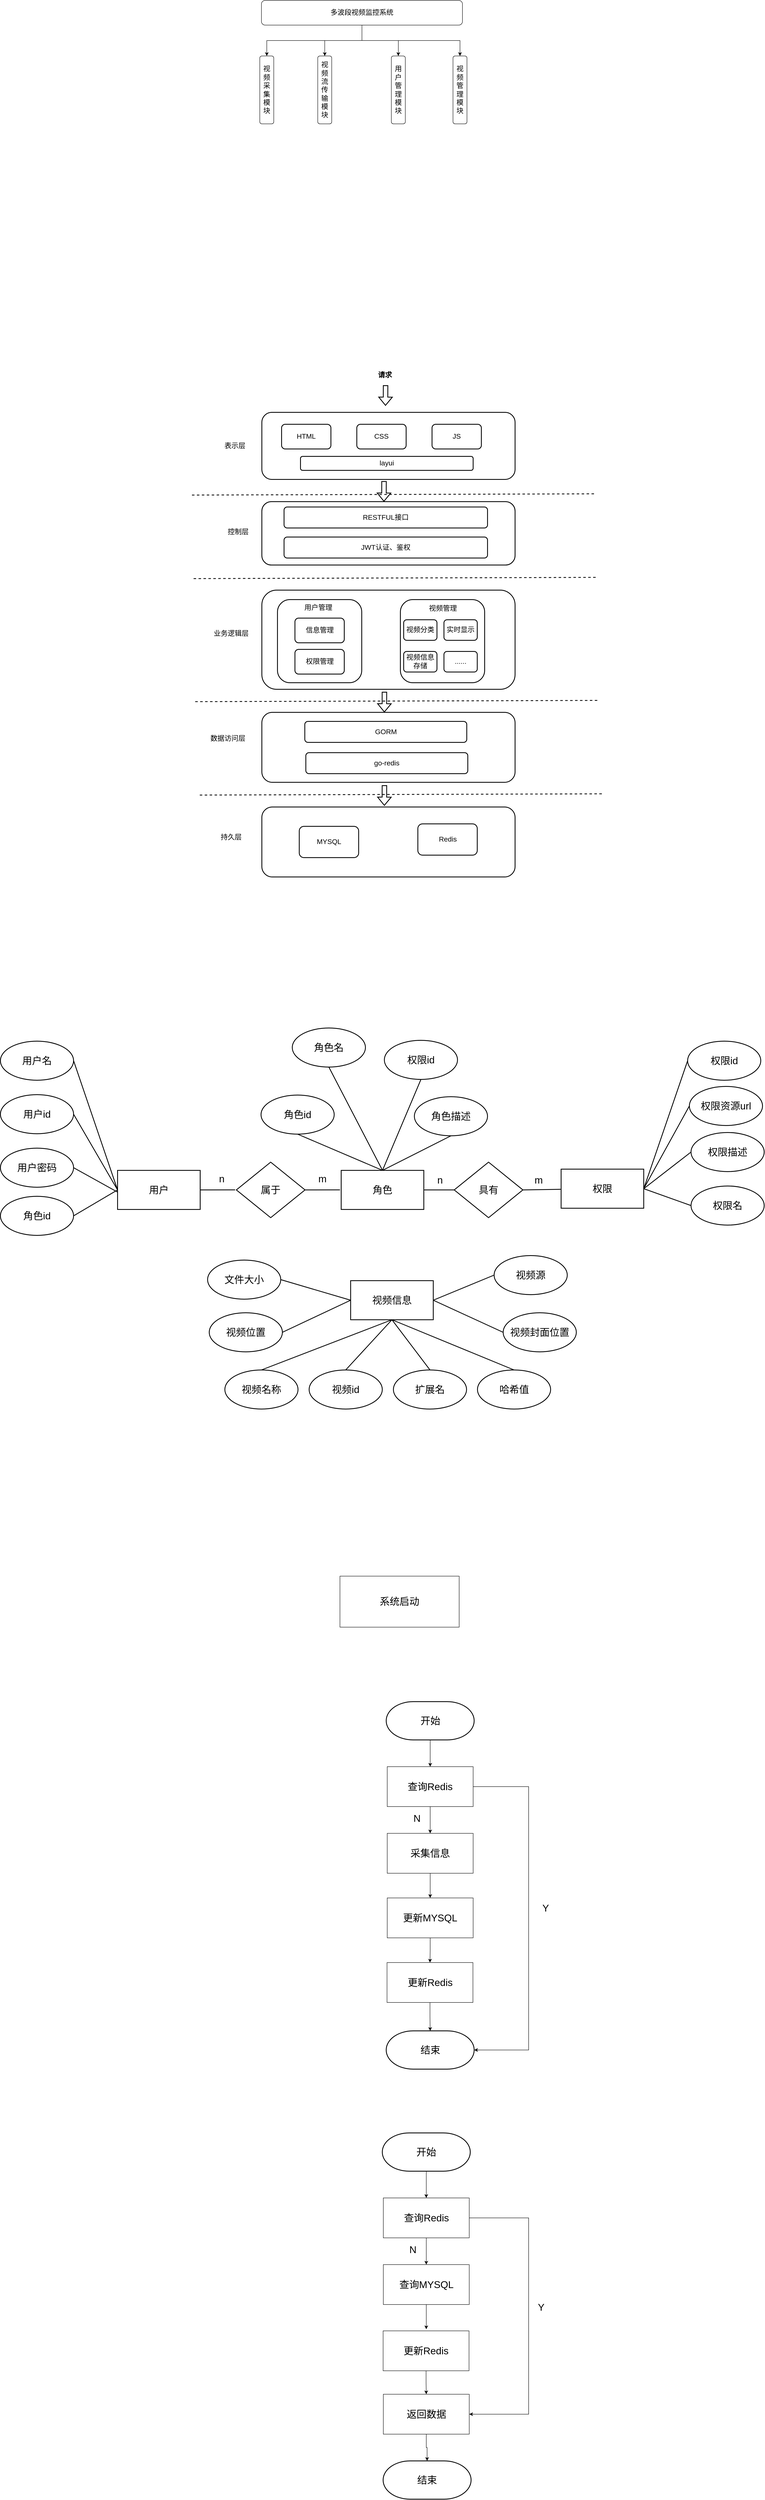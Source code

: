<mxfile version="21.3.2" type="github">
  <diagram name="第 1 页" id="F0X6GcTNjpCTjNLhKI5u">
    <mxGraphModel dx="3133" dy="1220" grid="0" gridSize="10" guides="1" tooltips="1" connect="1" arrows="1" fold="1" page="0" pageScale="1" pageWidth="827" pageHeight="1169" background="none" math="0" shadow="0">
      <root>
        <mxCell id="0" />
        <mxCell id="1" parent="0" />
        <mxCell id="69Zu3LZ7ICb0ZbU4E0RN-16" style="edgeStyle=orthogonalEdgeStyle;rounded=0;orthogonalLoop=1;jettySize=auto;html=1;exitX=0.5;exitY=1;exitDx=0;exitDy=0;entryX=0;entryY=0.5;entryDx=0;entryDy=0;fontSize=17;" parent="1" source="69Zu3LZ7ICb0ZbU4E0RN-2" target="69Zu3LZ7ICb0ZbU4E0RN-7" edge="1">
          <mxGeometry relative="1" as="geometry" />
        </mxCell>
        <mxCell id="69Zu3LZ7ICb0ZbU4E0RN-17" style="edgeStyle=orthogonalEdgeStyle;rounded=0;orthogonalLoop=1;jettySize=auto;html=1;exitX=0.5;exitY=1;exitDx=0;exitDy=0;entryX=0;entryY=0.5;entryDx=0;entryDy=0;fontSize=17;" parent="1" source="69Zu3LZ7ICb0ZbU4E0RN-2" target="69Zu3LZ7ICb0ZbU4E0RN-8" edge="1">
          <mxGeometry relative="1" as="geometry" />
        </mxCell>
        <mxCell id="69Zu3LZ7ICb0ZbU4E0RN-18" style="edgeStyle=orthogonalEdgeStyle;rounded=0;orthogonalLoop=1;jettySize=auto;html=1;exitX=0.5;exitY=1;exitDx=0;exitDy=0;entryX=0;entryY=0.5;entryDx=0;entryDy=0;fontSize=17;" parent="1" source="69Zu3LZ7ICb0ZbU4E0RN-2" target="69Zu3LZ7ICb0ZbU4E0RN-9" edge="1">
          <mxGeometry relative="1" as="geometry" />
        </mxCell>
        <mxCell id="69Zu3LZ7ICb0ZbU4E0RN-19" style="edgeStyle=orthogonalEdgeStyle;rounded=0;orthogonalLoop=1;jettySize=auto;html=1;exitX=0.5;exitY=1;exitDx=0;exitDy=0;entryX=0;entryY=0.5;entryDx=0;entryDy=0;fontSize=17;" parent="1" source="69Zu3LZ7ICb0ZbU4E0RN-2" target="69Zu3LZ7ICb0ZbU4E0RN-3" edge="1">
          <mxGeometry relative="1" as="geometry" />
        </mxCell>
        <mxCell id="69Zu3LZ7ICb0ZbU4E0RN-2" value="&lt;font style=&quot;font-size: 17px;&quot;&gt;多波段视频监控系统&lt;/font&gt;" style="rounded=1;whiteSpace=wrap;html=1;" parent="1" vertex="1">
          <mxGeometry x="157" y="71" width="489" height="60" as="geometry" />
        </mxCell>
        <mxCell id="69Zu3LZ7ICb0ZbU4E0RN-3" value="视频采集模块" style="rounded=1;whiteSpace=wrap;html=1;fontSize=17;direction=south;" parent="1" vertex="1">
          <mxGeometry x="153" y="206" width="34" height="165" as="geometry" />
        </mxCell>
        <mxCell id="69Zu3LZ7ICb0ZbU4E0RN-7" value="视频流传输模块" style="rounded=1;whiteSpace=wrap;html=1;fontSize=17;direction=south;" parent="1" vertex="1">
          <mxGeometry x="294" y="206" width="34" height="165" as="geometry" />
        </mxCell>
        <mxCell id="69Zu3LZ7ICb0ZbU4E0RN-8" value="用户管理模块" style="rounded=1;whiteSpace=wrap;html=1;fontSize=17;direction=south;" parent="1" vertex="1">
          <mxGeometry x="473" y="206" width="34" height="165" as="geometry" />
        </mxCell>
        <mxCell id="69Zu3LZ7ICb0ZbU4E0RN-9" value="视频管理模块" style="rounded=1;whiteSpace=wrap;html=1;fontSize=17;direction=south;" parent="1" vertex="1">
          <mxGeometry x="623" y="206" width="34" height="165" as="geometry" />
        </mxCell>
        <mxCell id="69Zu3LZ7ICb0ZbU4E0RN-20" value="" style="rounded=1;whiteSpace=wrap;html=1;fontSize=17;fontStyle=0;strokeWidth=2;" parent="1" vertex="1">
          <mxGeometry x="158" y="1072" width="616" height="163" as="geometry" />
        </mxCell>
        <mxCell id="69Zu3LZ7ICb0ZbU4E0RN-21" value="HTML" style="rounded=1;whiteSpace=wrap;html=1;fontSize=17;fontStyle=0;strokeWidth=2;" parent="1" vertex="1">
          <mxGeometry x="206" y="1101" width="120" height="60" as="geometry" />
        </mxCell>
        <mxCell id="69Zu3LZ7ICb0ZbU4E0RN-22" value="CSS" style="rounded=1;whiteSpace=wrap;html=1;fontSize=17;fontStyle=0;strokeWidth=2;" parent="1" vertex="1">
          <mxGeometry x="389" y="1101" width="120" height="60" as="geometry" />
        </mxCell>
        <mxCell id="69Zu3LZ7ICb0ZbU4E0RN-23" value="layui" style="rounded=1;whiteSpace=wrap;html=1;fontSize=17;fontStyle=0;strokeWidth=2;" parent="1" vertex="1">
          <mxGeometry x="252" y="1179" width="420" height="34" as="geometry" />
        </mxCell>
        <mxCell id="69Zu3LZ7ICb0ZbU4E0RN-24" value="JS" style="rounded=1;whiteSpace=wrap;html=1;fontSize=17;fontStyle=0;strokeWidth=2;" parent="1" vertex="1">
          <mxGeometry x="572" y="1101" width="120" height="60" as="geometry" />
        </mxCell>
        <mxCell id="69Zu3LZ7ICb0ZbU4E0RN-25" value="表示层" style="text;html=1;align=center;verticalAlign=middle;resizable=0;points=[];autosize=1;strokeColor=none;fillColor=none;fontSize=17;fontStyle=0;strokeWidth=2;" parent="1" vertex="1">
          <mxGeometry x="57" y="1137.5" width="69" height="32" as="geometry" />
        </mxCell>
        <mxCell id="69Zu3LZ7ICb0ZbU4E0RN-26" value="" style="rounded=1;whiteSpace=wrap;html=1;fontSize=17;fontStyle=0;strokeWidth=2;" parent="1" vertex="1">
          <mxGeometry x="158" y="1289" width="616" height="154" as="geometry" />
        </mxCell>
        <mxCell id="69Zu3LZ7ICb0ZbU4E0RN-27" value="RESTFUL接口" style="rounded=1;whiteSpace=wrap;html=1;fontSize=17;fontStyle=0;strokeWidth=2;" parent="1" vertex="1">
          <mxGeometry x="212" y="1302" width="495" height="51" as="geometry" />
        </mxCell>
        <mxCell id="69Zu3LZ7ICb0ZbU4E0RN-29" value="JWT认证、鉴权" style="rounded=1;whiteSpace=wrap;html=1;fontSize=17;fontStyle=0;strokeWidth=2;" parent="1" vertex="1">
          <mxGeometry x="212" y="1375" width="495" height="51" as="geometry" />
        </mxCell>
        <mxCell id="69Zu3LZ7ICb0ZbU4E0RN-30" value="控制层" style="text;html=1;align=center;verticalAlign=middle;resizable=0;points=[];autosize=1;strokeColor=none;fillColor=none;fontSize=17;fontStyle=0;strokeWidth=2;" parent="1" vertex="1">
          <mxGeometry x="65" y="1347" width="69" height="32" as="geometry" />
        </mxCell>
        <mxCell id="69Zu3LZ7ICb0ZbU4E0RN-31" value="" style="rounded=1;whiteSpace=wrap;html=1;fontSize=17;fontStyle=0;strokeWidth=2;" parent="1" vertex="1">
          <mxGeometry x="158" y="1504" width="616" height="241" as="geometry" />
        </mxCell>
        <mxCell id="69Zu3LZ7ICb0ZbU4E0RN-32" value="" style="rounded=1;whiteSpace=wrap;html=1;fontSize=17;fontStyle=0;strokeWidth=2;" parent="1" vertex="1">
          <mxGeometry x="196" y="1527" width="205" height="202" as="geometry" />
        </mxCell>
        <mxCell id="69Zu3LZ7ICb0ZbU4E0RN-34" value="" style="rounded=1;whiteSpace=wrap;html=1;fontSize=17;fontStyle=0;strokeWidth=2;" parent="1" vertex="1">
          <mxGeometry x="495" y="1527" width="205" height="202" as="geometry" />
        </mxCell>
        <mxCell id="69Zu3LZ7ICb0ZbU4E0RN-35" value="用户管理" style="text;html=1;align=center;verticalAlign=middle;resizable=0;points=[];autosize=1;strokeColor=none;fillColor=none;fontSize=17;fontStyle=0;strokeWidth=2;" parent="1" vertex="1">
          <mxGeometry x="252" y="1531" width="86" height="32" as="geometry" />
        </mxCell>
        <mxCell id="69Zu3LZ7ICb0ZbU4E0RN-36" value="&lt;span&gt;视频管理&lt;/span&gt;" style="text;html=1;align=center;verticalAlign=middle;resizable=0;points=[];autosize=1;strokeColor=none;fillColor=none;fontSize=17;fontStyle=0;strokeWidth=2;" parent="1" vertex="1">
          <mxGeometry x="554.5" y="1533" width="86" height="32" as="geometry" />
        </mxCell>
        <mxCell id="69Zu3LZ7ICb0ZbU4E0RN-37" value="信息管理" style="rounded=1;whiteSpace=wrap;html=1;fontSize=17;fontStyle=0;strokeWidth=2;" parent="1" vertex="1">
          <mxGeometry x="238.5" y="1572" width="120" height="60" as="geometry" />
        </mxCell>
        <mxCell id="69Zu3LZ7ICb0ZbU4E0RN-38" value="权限管理" style="rounded=1;whiteSpace=wrap;html=1;fontSize=17;fontStyle=0;strokeWidth=2;" parent="1" vertex="1">
          <mxGeometry x="238.5" y="1648" width="120" height="60" as="geometry" />
        </mxCell>
        <mxCell id="69Zu3LZ7ICb0ZbU4E0RN-41" value="&lt;span&gt;视频分类&lt;/span&gt;" style="rounded=1;whiteSpace=wrap;html=1;fontSize=17;fontStyle=0;strokeWidth=2;" parent="1" vertex="1">
          <mxGeometry x="503" y="1576" width="81" height="50" as="geometry" />
        </mxCell>
        <mxCell id="69Zu3LZ7ICb0ZbU4E0RN-42" value="&lt;span&gt;实时显示&lt;/span&gt;" style="rounded=1;whiteSpace=wrap;html=1;fontSize=17;fontStyle=0;strokeWidth=2;" parent="1" vertex="1">
          <mxGeometry x="601" y="1576" width="81" height="50" as="geometry" />
        </mxCell>
        <mxCell id="69Zu3LZ7ICb0ZbU4E0RN-43" value="&lt;span&gt;视频信息存储&lt;/span&gt;" style="rounded=1;whiteSpace=wrap;html=1;fontSize=17;fontStyle=0;strokeWidth=2;" parent="1" vertex="1">
          <mxGeometry x="503" y="1653" width="81" height="50" as="geometry" />
        </mxCell>
        <mxCell id="69Zu3LZ7ICb0ZbU4E0RN-44" value="&lt;span&gt;......&lt;/span&gt;" style="rounded=1;whiteSpace=wrap;html=1;fontSize=17;fontStyle=0;strokeWidth=2;" parent="1" vertex="1">
          <mxGeometry x="601" y="1653" width="81" height="50" as="geometry" />
        </mxCell>
        <mxCell id="69Zu3LZ7ICb0ZbU4E0RN-45" value="业务逻辑层" style="text;html=1;align=center;verticalAlign=middle;resizable=0;points=[];autosize=1;strokeColor=none;fillColor=none;fontSize=17;fontStyle=0;strokeWidth=2;" parent="1" vertex="1">
          <mxGeometry x="31" y="1594" width="103" height="32" as="geometry" />
        </mxCell>
        <mxCell id="69Zu3LZ7ICb0ZbU4E0RN-46" value="" style="rounded=1;whiteSpace=wrap;html=1;fontSize=17;fontStyle=0;strokeWidth=2;" parent="1" vertex="1">
          <mxGeometry x="158" y="1801" width="616" height="170" as="geometry" />
        </mxCell>
        <mxCell id="69Zu3LZ7ICb0ZbU4E0RN-47" value="GORM" style="rounded=1;whiteSpace=wrap;html=1;fontSize=17;fontStyle=0;strokeWidth=2;" parent="1" vertex="1">
          <mxGeometry x="262.5" y="1823" width="394" height="51" as="geometry" />
        </mxCell>
        <mxCell id="69Zu3LZ7ICb0ZbU4E0RN-48" value="数据访问层" style="text;html=1;align=center;verticalAlign=middle;resizable=0;points=[];autosize=1;strokeColor=none;fillColor=none;fontSize=17;fontStyle=0;strokeWidth=2;" parent="1" vertex="1">
          <mxGeometry x="23" y="1849" width="103" height="32" as="geometry" />
        </mxCell>
        <mxCell id="69Zu3LZ7ICb0ZbU4E0RN-49" value="go-redis" style="rounded=1;whiteSpace=wrap;html=1;fontSize=17;fontStyle=0;strokeWidth=2;" parent="1" vertex="1">
          <mxGeometry x="265" y="1899" width="394" height="51" as="geometry" />
        </mxCell>
        <mxCell id="69Zu3LZ7ICb0ZbU4E0RN-52" value="" style="rounded=1;whiteSpace=wrap;html=1;fontSize=17;fontStyle=0;strokeWidth=2;" parent="1" vertex="1">
          <mxGeometry x="158" y="2031" width="616" height="170" as="geometry" />
        </mxCell>
        <mxCell id="69Zu3LZ7ICb0ZbU4E0RN-55" value="Redis" style="rounded=1;whiteSpace=wrap;html=1;strokeWidth=2;fontSize=17;fontStyle=0" parent="1" vertex="1">
          <mxGeometry x="537.5" y="2072" width="144.5" height="76" as="geometry" />
        </mxCell>
        <mxCell id="69Zu3LZ7ICb0ZbU4E0RN-56" value="MYSQL" style="rounded=1;whiteSpace=wrap;html=1;strokeWidth=2;fontSize=17;fontStyle=0" parent="1" vertex="1">
          <mxGeometry x="249" y="2078" width="144.5" height="76" as="geometry" />
        </mxCell>
        <mxCell id="69Zu3LZ7ICb0ZbU4E0RN-57" value="持久层" style="text;html=1;align=center;verticalAlign=middle;resizable=0;points=[];autosize=1;strokeColor=none;fillColor=none;fontSize=17;fontStyle=0;strokeWidth=2;" parent="1" vertex="1">
          <mxGeometry x="48" y="2089" width="69" height="32" as="geometry" />
        </mxCell>
        <mxCell id="69Zu3LZ7ICb0ZbU4E0RN-58" value="" style="shape=flexArrow;endArrow=classic;html=1;rounded=0;fontSize=17;strokeWidth=2;" parent="1" edge="1">
          <mxGeometry width="50" height="50" relative="1" as="geometry">
            <mxPoint x="459" y="1006" as="sourcePoint" />
            <mxPoint x="458.79" y="1056" as="targetPoint" />
          </mxGeometry>
        </mxCell>
        <mxCell id="69Zu3LZ7ICb0ZbU4E0RN-59" value="&lt;b&gt;请求&lt;/b&gt;" style="text;html=1;align=center;verticalAlign=middle;resizable=0;points=[];autosize=1;strokeColor=none;fillColor=none;fontSize=17;" parent="1" vertex="1">
          <mxGeometry x="431" y="966" width="52" height="32" as="geometry" />
        </mxCell>
        <mxCell id="69Zu3LZ7ICb0ZbU4E0RN-60" value="" style="endArrow=none;dashed=1;html=1;rounded=0;strokeWidth=2;fontSize=17;" parent="1" edge="1">
          <mxGeometry width="50" height="50" relative="1" as="geometry">
            <mxPoint x="-12" y="1273" as="sourcePoint" />
            <mxPoint x="968" y="1270" as="targetPoint" />
          </mxGeometry>
        </mxCell>
        <mxCell id="69Zu3LZ7ICb0ZbU4E0RN-61" value="" style="endArrow=none;dashed=1;html=1;rounded=0;strokeWidth=2;fontSize=17;" parent="1" edge="1">
          <mxGeometry width="50" height="50" relative="1" as="geometry">
            <mxPoint x="-8" y="1476" as="sourcePoint" />
            <mxPoint x="972" y="1473" as="targetPoint" />
          </mxGeometry>
        </mxCell>
        <mxCell id="69Zu3LZ7ICb0ZbU4E0RN-62" value="" style="endArrow=none;dashed=1;html=1;rounded=0;strokeWidth=2;fontSize=17;" parent="1" edge="1">
          <mxGeometry width="50" height="50" relative="1" as="geometry">
            <mxPoint x="-4" y="1775" as="sourcePoint" />
            <mxPoint x="976" y="1772" as="targetPoint" />
          </mxGeometry>
        </mxCell>
        <mxCell id="69Zu3LZ7ICb0ZbU4E0RN-63" value="" style="endArrow=none;dashed=1;html=1;rounded=0;strokeWidth=2;fontSize=17;" parent="1" edge="1">
          <mxGeometry width="50" height="50" relative="1" as="geometry">
            <mxPoint x="7" y="2002" as="sourcePoint" />
            <mxPoint x="987" y="1999" as="targetPoint" />
          </mxGeometry>
        </mxCell>
        <mxCell id="69Zu3LZ7ICb0ZbU4E0RN-64" value="" style="shape=flexArrow;endArrow=classic;html=1;rounded=0;fontSize=17;strokeWidth=2;" parent="1" edge="1">
          <mxGeometry width="50" height="50" relative="1" as="geometry">
            <mxPoint x="455.21" y="1239" as="sourcePoint" />
            <mxPoint x="455" y="1289" as="targetPoint" />
          </mxGeometry>
        </mxCell>
        <mxCell id="69Zu3LZ7ICb0ZbU4E0RN-65" value="" style="shape=flexArrow;endArrow=classic;html=1;rounded=0;fontSize=17;strokeWidth=2;" parent="1" edge="1">
          <mxGeometry width="50" height="50" relative="1" as="geometry">
            <mxPoint x="456.21" y="1751" as="sourcePoint" />
            <mxPoint x="456" y="1801" as="targetPoint" />
          </mxGeometry>
        </mxCell>
        <mxCell id="69Zu3LZ7ICb0ZbU4E0RN-66" value="" style="shape=flexArrow;endArrow=classic;html=1;rounded=0;fontSize=17;strokeWidth=2;" parent="1" edge="1">
          <mxGeometry width="50" height="50" relative="1" as="geometry">
            <mxPoint x="456.21" y="1978" as="sourcePoint" />
            <mxPoint x="456" y="2028" as="targetPoint" />
          </mxGeometry>
        </mxCell>
        <mxCell id="69Zu3LZ7ICb0ZbU4E0RN-107" style="edgeStyle=none;rounded=0;orthogonalLoop=1;jettySize=auto;html=1;exitX=1;exitY=0.5;exitDx=0;exitDy=0;strokeWidth=2;fontSize=24;endArrow=none;endFill=0;fontStyle=0" parent="1" source="69Zu3LZ7ICb0ZbU4E0RN-101" edge="1">
          <mxGeometry relative="1" as="geometry">
            <mxPoint x="93" y="2961.333" as="targetPoint" />
          </mxGeometry>
        </mxCell>
        <mxCell id="69Zu3LZ7ICb0ZbU4E0RN-101" value="&lt;font size=&quot;1&quot; style=&quot;&quot;&gt;&lt;span style=&quot;font-size: 24px;&quot;&gt;用户&lt;/span&gt;&lt;/font&gt;" style="rounded=0;whiteSpace=wrap;html=1;strokeWidth=2;fontSize=17;fontStyle=0" parent="1" vertex="1">
          <mxGeometry x="-193" y="2914" width="201" height="95" as="geometry" />
        </mxCell>
        <mxCell id="69Zu3LZ7ICb0ZbU4E0RN-103" value="&lt;font size=&quot;1&quot; style=&quot;&quot;&gt;&lt;span style=&quot;font-size: 24px;&quot;&gt;视频信息&lt;/span&gt;&lt;/font&gt;" style="rounded=0;whiteSpace=wrap;html=1;strokeWidth=2;fontSize=17;fontStyle=0" parent="1" vertex="1">
          <mxGeometry x="374" y="3182" width="201" height="95" as="geometry" />
        </mxCell>
        <mxCell id="69Zu3LZ7ICb0ZbU4E0RN-150" style="edgeStyle=none;rounded=0;orthogonalLoop=1;jettySize=auto;html=1;exitX=1;exitY=0.5;exitDx=0;exitDy=0;strokeWidth=2;fontSize=24;endArrow=none;endFill=0;fontStyle=0" parent="1" source="69Zu3LZ7ICb0ZbU4E0RN-104" target="69Zu3LZ7ICb0ZbU4E0RN-141" edge="1">
          <mxGeometry relative="1" as="geometry" />
        </mxCell>
        <mxCell id="69Zu3LZ7ICb0ZbU4E0RN-104" value="&lt;font size=&quot;1&quot; style=&quot;&quot;&gt;&lt;span style=&quot;font-size: 24px;&quot;&gt;角色&lt;/span&gt;&lt;/font&gt;" style="rounded=0;whiteSpace=wrap;html=1;strokeWidth=2;fontSize=17;fontStyle=0" parent="1" vertex="1">
          <mxGeometry x="351" y="2914" width="201" height="95" as="geometry" />
        </mxCell>
        <mxCell id="69Zu3LZ7ICb0ZbU4E0RN-108" style="edgeStyle=none;rounded=0;orthogonalLoop=1;jettySize=auto;html=1;exitX=1;exitY=0.5;exitDx=0;exitDy=0;strokeWidth=2;fontSize=24;endArrow=none;endFill=0;fontStyle=0" parent="1" source="69Zu3LZ7ICb0ZbU4E0RN-106" edge="1">
          <mxGeometry relative="1" as="geometry">
            <mxPoint x="348" y="2961.333" as="targetPoint" />
          </mxGeometry>
        </mxCell>
        <mxCell id="69Zu3LZ7ICb0ZbU4E0RN-106" value="属于" style="rhombus;whiteSpace=wrap;html=1;strokeWidth=2;fontSize=24;fontStyle=0" parent="1" vertex="1">
          <mxGeometry x="96" y="2894" width="167" height="135" as="geometry" />
        </mxCell>
        <mxCell id="69Zu3LZ7ICb0ZbU4E0RN-112" value="n" style="text;html=1;align=center;verticalAlign=middle;resizable=0;points=[];autosize=1;strokeColor=none;fillColor=none;fontSize=24;fontStyle=0" parent="1" vertex="1">
          <mxGeometry x="44" y="2914" width="31" height="41" as="geometry" />
        </mxCell>
        <mxCell id="69Zu3LZ7ICb0ZbU4E0RN-113" value="m" style="text;html=1;align=center;verticalAlign=middle;resizable=0;points=[];autosize=1;strokeColor=none;fillColor=none;fontSize=24;fontStyle=0" parent="1" vertex="1">
          <mxGeometry x="286" y="2914" width="38" height="41" as="geometry" />
        </mxCell>
        <mxCell id="69Zu3LZ7ICb0ZbU4E0RN-165" style="edgeStyle=none;rounded=0;orthogonalLoop=1;jettySize=auto;html=1;exitX=0.5;exitY=0;exitDx=0;exitDy=0;entryX=0.5;entryY=1;entryDx=0;entryDy=0;strokeWidth=2;fontSize=24;endArrow=none;endFill=0;fontStyle=0" parent="1" source="69Zu3LZ7ICb0ZbU4E0RN-116" target="69Zu3LZ7ICb0ZbU4E0RN-103" edge="1">
          <mxGeometry relative="1" as="geometry" />
        </mxCell>
        <mxCell id="69Zu3LZ7ICb0ZbU4E0RN-116" value="视频id" style="ellipse;whiteSpace=wrap;html=1;strokeWidth=2;fontSize=24;fontStyle=0" parent="1" vertex="1">
          <mxGeometry x="273" y="3399" width="178" height="95" as="geometry" />
        </mxCell>
        <mxCell id="69Zu3LZ7ICb0ZbU4E0RN-167" style="edgeStyle=none;rounded=0;orthogonalLoop=1;jettySize=auto;html=1;exitX=0.5;exitY=0;exitDx=0;exitDy=0;entryX=0.5;entryY=1;entryDx=0;entryDy=0;strokeWidth=2;fontSize=24;endArrow=none;endFill=0;fontStyle=0" parent="1" source="69Zu3LZ7ICb0ZbU4E0RN-117" target="69Zu3LZ7ICb0ZbU4E0RN-103" edge="1">
          <mxGeometry relative="1" as="geometry" />
        </mxCell>
        <mxCell id="69Zu3LZ7ICb0ZbU4E0RN-117" value="扩展名" style="ellipse;whiteSpace=wrap;html=1;strokeWidth=2;fontSize=24;fontStyle=0" parent="1" vertex="1">
          <mxGeometry x="478" y="3399" width="178" height="95" as="geometry" />
        </mxCell>
        <mxCell id="69Zu3LZ7ICb0ZbU4E0RN-169" style="edgeStyle=none;rounded=0;orthogonalLoop=1;jettySize=auto;html=1;exitX=0.5;exitY=0;exitDx=0;exitDy=0;entryX=0.5;entryY=1;entryDx=0;entryDy=0;strokeWidth=2;fontSize=24;endArrow=none;endFill=0;fontStyle=0" parent="1" source="69Zu3LZ7ICb0ZbU4E0RN-118" target="69Zu3LZ7ICb0ZbU4E0RN-103" edge="1">
          <mxGeometry relative="1" as="geometry" />
        </mxCell>
        <mxCell id="69Zu3LZ7ICb0ZbU4E0RN-118" value="视频名称" style="ellipse;whiteSpace=wrap;html=1;strokeWidth=2;fontSize=24;fontStyle=0" parent="1" vertex="1">
          <mxGeometry x="68" y="3399" width="178" height="95" as="geometry" />
        </mxCell>
        <mxCell id="69Zu3LZ7ICb0ZbU4E0RN-168" style="edgeStyle=none;rounded=0;orthogonalLoop=1;jettySize=auto;html=1;exitX=0.5;exitY=0;exitDx=0;exitDy=0;entryX=0.5;entryY=1;entryDx=0;entryDy=0;strokeWidth=2;fontSize=24;endArrow=none;endFill=0;fontStyle=0" parent="1" source="69Zu3LZ7ICb0ZbU4E0RN-119" target="69Zu3LZ7ICb0ZbU4E0RN-103" edge="1">
          <mxGeometry relative="1" as="geometry" />
        </mxCell>
        <mxCell id="69Zu3LZ7ICb0ZbU4E0RN-119" value="哈希值" style="ellipse;whiteSpace=wrap;html=1;strokeWidth=2;fontSize=24;fontStyle=0" parent="1" vertex="1">
          <mxGeometry x="682.5" y="3399" width="178" height="95" as="geometry" />
        </mxCell>
        <mxCell id="69Zu3LZ7ICb0ZbU4E0RN-171" style="edgeStyle=none;rounded=0;orthogonalLoop=1;jettySize=auto;html=1;exitX=1;exitY=0.5;exitDx=0;exitDy=0;entryX=0;entryY=0.5;entryDx=0;entryDy=0;strokeWidth=2;fontSize=24;endArrow=none;endFill=0;fontStyle=0" parent="1" source="69Zu3LZ7ICb0ZbU4E0RN-120" target="69Zu3LZ7ICb0ZbU4E0RN-103" edge="1">
          <mxGeometry relative="1" as="geometry" />
        </mxCell>
        <mxCell id="69Zu3LZ7ICb0ZbU4E0RN-120" value="视频位置" style="ellipse;whiteSpace=wrap;html=1;strokeWidth=2;fontSize=24;fontStyle=0" parent="1" vertex="1">
          <mxGeometry x="30" y="3260" width="178" height="95" as="geometry" />
        </mxCell>
        <mxCell id="69Zu3LZ7ICb0ZbU4E0RN-173" style="edgeStyle=none;rounded=0;orthogonalLoop=1;jettySize=auto;html=1;exitX=0;exitY=0.5;exitDx=0;exitDy=0;entryX=1;entryY=0.5;entryDx=0;entryDy=0;strokeWidth=2;fontSize=24;endArrow=none;endFill=0;fontStyle=0" parent="1" source="69Zu3LZ7ICb0ZbU4E0RN-121" target="69Zu3LZ7ICb0ZbU4E0RN-103" edge="1">
          <mxGeometry relative="1" as="geometry" />
        </mxCell>
        <mxCell id="69Zu3LZ7ICb0ZbU4E0RN-121" value="视频封面位置" style="ellipse;whiteSpace=wrap;html=1;strokeWidth=2;fontSize=24;fontStyle=0" parent="1" vertex="1">
          <mxGeometry x="745" y="3260" width="178" height="95" as="geometry" />
        </mxCell>
        <mxCell id="69Zu3LZ7ICb0ZbU4E0RN-170" style="edgeStyle=none;rounded=0;orthogonalLoop=1;jettySize=auto;html=1;exitX=1;exitY=0.5;exitDx=0;exitDy=0;entryX=0;entryY=0.5;entryDx=0;entryDy=0;strokeWidth=2;fontSize=24;endArrow=none;endFill=0;fontStyle=0" parent="1" source="69Zu3LZ7ICb0ZbU4E0RN-122" target="69Zu3LZ7ICb0ZbU4E0RN-103" edge="1">
          <mxGeometry relative="1" as="geometry" />
        </mxCell>
        <mxCell id="69Zu3LZ7ICb0ZbU4E0RN-122" value="文件大小" style="ellipse;whiteSpace=wrap;html=1;strokeWidth=2;fontSize=24;fontStyle=0" parent="1" vertex="1">
          <mxGeometry x="26" y="3132" width="178" height="95" as="geometry" />
        </mxCell>
        <mxCell id="69Zu3LZ7ICb0ZbU4E0RN-172" style="edgeStyle=none;rounded=0;orthogonalLoop=1;jettySize=auto;html=1;exitX=0;exitY=0.5;exitDx=0;exitDy=0;entryX=1;entryY=0.5;entryDx=0;entryDy=0;strokeWidth=2;fontSize=24;endArrow=none;endFill=0;fontStyle=0" parent="1" source="69Zu3LZ7ICb0ZbU4E0RN-123" target="69Zu3LZ7ICb0ZbU4E0RN-103" edge="1">
          <mxGeometry relative="1" as="geometry" />
        </mxCell>
        <mxCell id="69Zu3LZ7ICb0ZbU4E0RN-123" value="视频源" style="ellipse;whiteSpace=wrap;html=1;strokeWidth=2;fontSize=24;fontStyle=0" parent="1" vertex="1">
          <mxGeometry x="723" y="3121" width="178" height="95" as="geometry" />
        </mxCell>
        <mxCell id="69Zu3LZ7ICb0ZbU4E0RN-142" style="edgeStyle=none;rounded=0;orthogonalLoop=1;jettySize=auto;html=1;exitX=1;exitY=0.5;exitDx=0;exitDy=0;entryX=0;entryY=0.5;entryDx=0;entryDy=0;strokeWidth=2;fontSize=24;endArrow=none;endFill=0;fontStyle=0" parent="1" source="69Zu3LZ7ICb0ZbU4E0RN-132" target="69Zu3LZ7ICb0ZbU4E0RN-101" edge="1">
          <mxGeometry relative="1" as="geometry" />
        </mxCell>
        <mxCell id="69Zu3LZ7ICb0ZbU4E0RN-132" value="用户名" style="ellipse;whiteSpace=wrap;html=1;strokeWidth=2;fontSize=24;fontStyle=0" parent="1" vertex="1">
          <mxGeometry x="-478" y="2600" width="178" height="95" as="geometry" />
        </mxCell>
        <mxCell id="69Zu3LZ7ICb0ZbU4E0RN-143" style="edgeStyle=none;rounded=0;orthogonalLoop=1;jettySize=auto;html=1;exitX=1;exitY=0.5;exitDx=0;exitDy=0;entryX=0;entryY=0.5;entryDx=0;entryDy=0;strokeWidth=2;fontSize=24;endArrow=none;endFill=0;fontStyle=0" parent="1" source="69Zu3LZ7ICb0ZbU4E0RN-133" target="69Zu3LZ7ICb0ZbU4E0RN-101" edge="1">
          <mxGeometry relative="1" as="geometry" />
        </mxCell>
        <mxCell id="69Zu3LZ7ICb0ZbU4E0RN-133" value="用户id" style="ellipse;whiteSpace=wrap;html=1;strokeWidth=2;fontSize=24;fontStyle=0" parent="1" vertex="1">
          <mxGeometry x="-478" y="2730" width="178" height="95" as="geometry" />
        </mxCell>
        <mxCell id="69Zu3LZ7ICb0ZbU4E0RN-144" style="edgeStyle=none;rounded=0;orthogonalLoop=1;jettySize=auto;html=1;exitX=1;exitY=0.5;exitDx=0;exitDy=0;strokeWidth=2;fontSize=24;endArrow=none;endFill=0;fontStyle=0" parent="1" source="69Zu3LZ7ICb0ZbU4E0RN-134" edge="1">
          <mxGeometry relative="1" as="geometry">
            <mxPoint x="-193.333" y="2966.667" as="targetPoint" />
          </mxGeometry>
        </mxCell>
        <mxCell id="69Zu3LZ7ICb0ZbU4E0RN-134" value="用户密码" style="ellipse;whiteSpace=wrap;html=1;strokeWidth=2;fontSize=24;fontStyle=0" parent="1" vertex="1">
          <mxGeometry x="-478" y="2860" width="178" height="95" as="geometry" />
        </mxCell>
        <mxCell id="69Zu3LZ7ICb0ZbU4E0RN-145" style="edgeStyle=none;rounded=0;orthogonalLoop=1;jettySize=auto;html=1;exitX=1;exitY=0.5;exitDx=0;exitDy=0;entryX=0;entryY=0.5;entryDx=0;entryDy=0;strokeWidth=2;fontSize=24;endArrow=none;endFill=0;fontStyle=0" parent="1" source="69Zu3LZ7ICb0ZbU4E0RN-135" target="69Zu3LZ7ICb0ZbU4E0RN-101" edge="1">
          <mxGeometry relative="1" as="geometry" />
        </mxCell>
        <mxCell id="69Zu3LZ7ICb0ZbU4E0RN-135" value="角色id" style="ellipse;whiteSpace=wrap;html=1;strokeWidth=2;fontSize=24;fontStyle=0" parent="1" vertex="1">
          <mxGeometry x="-478" y="2977" width="178" height="95" as="geometry" />
        </mxCell>
        <mxCell id="69Zu3LZ7ICb0ZbU4E0RN-162" style="edgeStyle=none;rounded=0;orthogonalLoop=1;jettySize=auto;html=1;exitX=0.5;exitY=1;exitDx=0;exitDy=0;entryX=0.5;entryY=0;entryDx=0;entryDy=0;strokeWidth=2;fontSize=24;endArrow=none;endFill=0;fontStyle=0" parent="1" source="69Zu3LZ7ICb0ZbU4E0RN-136" target="69Zu3LZ7ICb0ZbU4E0RN-104" edge="1">
          <mxGeometry relative="1" as="geometry" />
        </mxCell>
        <mxCell id="69Zu3LZ7ICb0ZbU4E0RN-136" value="角色id" style="ellipse;whiteSpace=wrap;html=1;strokeWidth=2;fontSize=24;fontStyle=0" parent="1" vertex="1">
          <mxGeometry x="156" y="2731" width="178" height="95" as="geometry" />
        </mxCell>
        <mxCell id="69Zu3LZ7ICb0ZbU4E0RN-160" style="edgeStyle=none;rounded=0;orthogonalLoop=1;jettySize=auto;html=1;exitX=0.5;exitY=1;exitDx=0;exitDy=0;entryX=0.5;entryY=0;entryDx=0;entryDy=0;strokeWidth=2;fontSize=24;endArrow=none;endFill=0;fontStyle=0" parent="1" source="69Zu3LZ7ICb0ZbU4E0RN-137" target="69Zu3LZ7ICb0ZbU4E0RN-104" edge="1">
          <mxGeometry relative="1" as="geometry" />
        </mxCell>
        <mxCell id="69Zu3LZ7ICb0ZbU4E0RN-137" value="角色名" style="ellipse;whiteSpace=wrap;html=1;strokeWidth=2;fontSize=24;fontStyle=0" parent="1" vertex="1">
          <mxGeometry x="232" y="2568" width="178" height="95" as="geometry" />
        </mxCell>
        <mxCell id="69Zu3LZ7ICb0ZbU4E0RN-164" style="edgeStyle=none;rounded=0;orthogonalLoop=1;jettySize=auto;html=1;exitX=0.5;exitY=1;exitDx=0;exitDy=0;entryX=0.5;entryY=0;entryDx=0;entryDy=0;strokeWidth=2;fontSize=24;endArrow=none;endFill=0;fontStyle=0" parent="1" source="69Zu3LZ7ICb0ZbU4E0RN-138" target="69Zu3LZ7ICb0ZbU4E0RN-104" edge="1">
          <mxGeometry relative="1" as="geometry" />
        </mxCell>
        <mxCell id="69Zu3LZ7ICb0ZbU4E0RN-138" value="角色描述" style="ellipse;whiteSpace=wrap;html=1;strokeWidth=2;fontSize=24;fontStyle=0" parent="1" vertex="1">
          <mxGeometry x="529" y="2735" width="178" height="95" as="geometry" />
        </mxCell>
        <mxCell id="69Zu3LZ7ICb0ZbU4E0RN-163" style="edgeStyle=none;rounded=0;orthogonalLoop=1;jettySize=auto;html=1;exitX=0.5;exitY=1;exitDx=0;exitDy=0;entryX=0.5;entryY=0;entryDx=0;entryDy=0;strokeWidth=2;fontSize=24;endArrow=none;endFill=0;fontStyle=0" parent="1" source="69Zu3LZ7ICb0ZbU4E0RN-139" target="69Zu3LZ7ICb0ZbU4E0RN-104" edge="1">
          <mxGeometry relative="1" as="geometry" />
        </mxCell>
        <mxCell id="69Zu3LZ7ICb0ZbU4E0RN-139" value="权限id" style="ellipse;whiteSpace=wrap;html=1;strokeWidth=2;fontSize=24;fontStyle=0" parent="1" vertex="1">
          <mxGeometry x="456" y="2598" width="178" height="95" as="geometry" />
        </mxCell>
        <mxCell id="69Zu3LZ7ICb0ZbU4E0RN-140" value="&lt;font size=&quot;1&quot; style=&quot;&quot;&gt;&lt;span style=&quot;font-size: 24px;&quot;&gt;权限&lt;/span&gt;&lt;/font&gt;" style="rounded=0;whiteSpace=wrap;html=1;strokeWidth=2;fontSize=17;fontStyle=0" parent="1" vertex="1">
          <mxGeometry x="886" y="2911" width="201" height="95" as="geometry" />
        </mxCell>
        <mxCell id="69Zu3LZ7ICb0ZbU4E0RN-151" style="edgeStyle=none;rounded=0;orthogonalLoop=1;jettySize=auto;html=1;exitX=1;exitY=0.5;exitDx=0;exitDy=0;strokeWidth=2;fontSize=24;endArrow=none;endFill=0;fontStyle=0" parent="1" source="69Zu3LZ7ICb0ZbU4E0RN-141" target="69Zu3LZ7ICb0ZbU4E0RN-140" edge="1">
          <mxGeometry relative="1" as="geometry" />
        </mxCell>
        <mxCell id="69Zu3LZ7ICb0ZbU4E0RN-141" value="具有" style="rhombus;whiteSpace=wrap;html=1;strokeWidth=2;fontSize=24;fontStyle=0" parent="1" vertex="1">
          <mxGeometry x="626" y="2894" width="167" height="135" as="geometry" />
        </mxCell>
        <mxCell id="69Zu3LZ7ICb0ZbU4E0RN-155" style="edgeStyle=none;rounded=0;orthogonalLoop=1;jettySize=auto;html=1;exitX=0;exitY=0.5;exitDx=0;exitDy=0;entryX=1;entryY=0.5;entryDx=0;entryDy=0;strokeWidth=2;fontSize=24;endArrow=none;endFill=0;fontStyle=0" parent="1" source="69Zu3LZ7ICb0ZbU4E0RN-146" target="69Zu3LZ7ICb0ZbU4E0RN-140" edge="1">
          <mxGeometry relative="1" as="geometry" />
        </mxCell>
        <mxCell id="69Zu3LZ7ICb0ZbU4E0RN-146" value="权限id" style="ellipse;whiteSpace=wrap;html=1;strokeWidth=2;fontSize=24;fontStyle=0" parent="1" vertex="1">
          <mxGeometry x="1193.75" y="2600" width="178" height="95" as="geometry" />
        </mxCell>
        <mxCell id="69Zu3LZ7ICb0ZbU4E0RN-158" style="edgeStyle=none;rounded=0;orthogonalLoop=1;jettySize=auto;html=1;exitX=0;exitY=0.5;exitDx=0;exitDy=0;entryX=1;entryY=0.5;entryDx=0;entryDy=0;strokeWidth=2;fontSize=24;endArrow=none;endFill=0;fontStyle=0" parent="1" source="69Zu3LZ7ICb0ZbU4E0RN-147" target="69Zu3LZ7ICb0ZbU4E0RN-140" edge="1">
          <mxGeometry relative="1" as="geometry" />
        </mxCell>
        <mxCell id="69Zu3LZ7ICb0ZbU4E0RN-147" value="权限名" style="ellipse;whiteSpace=wrap;html=1;strokeWidth=2;fontSize=24;fontStyle=0" parent="1" vertex="1">
          <mxGeometry x="1202" y="2952" width="178" height="95" as="geometry" />
        </mxCell>
        <mxCell id="69Zu3LZ7ICb0ZbU4E0RN-157" style="edgeStyle=none;rounded=0;orthogonalLoop=1;jettySize=auto;html=1;exitX=0;exitY=0.5;exitDx=0;exitDy=0;entryX=1;entryY=0.5;entryDx=0;entryDy=0;strokeWidth=2;fontSize=24;endArrow=none;endFill=0;fontStyle=0" parent="1" source="69Zu3LZ7ICb0ZbU4E0RN-148" target="69Zu3LZ7ICb0ZbU4E0RN-140" edge="1">
          <mxGeometry relative="1" as="geometry" />
        </mxCell>
        <mxCell id="69Zu3LZ7ICb0ZbU4E0RN-148" value="权限描述" style="ellipse;whiteSpace=wrap;html=1;strokeWidth=2;fontSize=24;fontStyle=0" parent="1" vertex="1">
          <mxGeometry x="1202" y="2822" width="178" height="95" as="geometry" />
        </mxCell>
        <mxCell id="69Zu3LZ7ICb0ZbU4E0RN-159" style="edgeStyle=none;rounded=0;orthogonalLoop=1;jettySize=auto;html=1;exitX=0;exitY=0.5;exitDx=0;exitDy=0;entryX=1;entryY=0.5;entryDx=0;entryDy=0;strokeWidth=2;fontSize=24;endArrow=none;endFill=0;fontStyle=0" parent="1" source="69Zu3LZ7ICb0ZbU4E0RN-149" target="69Zu3LZ7ICb0ZbU4E0RN-140" edge="1">
          <mxGeometry relative="1" as="geometry" />
        </mxCell>
        <mxCell id="69Zu3LZ7ICb0ZbU4E0RN-149" value="权限资源url" style="ellipse;whiteSpace=wrap;html=1;strokeWidth=2;fontSize=24;fontStyle=0" parent="1" vertex="1">
          <mxGeometry x="1198" y="2710" width="178" height="95" as="geometry" />
        </mxCell>
        <mxCell id="69Zu3LZ7ICb0ZbU4E0RN-152" value="n" style="text;html=1;align=center;verticalAlign=middle;resizable=0;points=[];autosize=1;strokeColor=none;fillColor=none;fontSize=24;fontStyle=0" parent="1" vertex="1">
          <mxGeometry x="575" y="2917" width="31" height="41" as="geometry" />
        </mxCell>
        <mxCell id="69Zu3LZ7ICb0ZbU4E0RN-153" value="m" style="text;html=1;align=center;verticalAlign=middle;resizable=0;points=[];autosize=1;strokeColor=none;fillColor=none;fontSize=24;fontStyle=0" parent="1" vertex="1">
          <mxGeometry x="812" y="2917" width="38" height="41" as="geometry" />
        </mxCell>
        <mxCell id="JyfqjJhrmbdcoKL2l_a0-1" value="&lt;font style=&quot;font-size: 24px;&quot;&gt;系统启动&lt;/font&gt;" style="rounded=0;whiteSpace=wrap;html=1;" vertex="1" parent="1">
          <mxGeometry x="348" y="3900" width="290" height="124" as="geometry" />
        </mxCell>
        <mxCell id="JyfqjJhrmbdcoKL2l_a0-11" value="" style="edgeStyle=orthogonalEdgeStyle;rounded=0;orthogonalLoop=1;jettySize=auto;html=1;" edge="1" parent="1" source="JyfqjJhrmbdcoKL2l_a0-5" target="JyfqjJhrmbdcoKL2l_a0-6">
          <mxGeometry relative="1" as="geometry" />
        </mxCell>
        <mxCell id="JyfqjJhrmbdcoKL2l_a0-5" value="&lt;font style=&quot;font-size: 24px;&quot;&gt;开始&lt;/font&gt;" style="strokeWidth=2;html=1;shape=mxgraph.flowchart.terminator;whiteSpace=wrap;" vertex="1" parent="1">
          <mxGeometry x="460.5" y="4205" width="214" height="93" as="geometry" />
        </mxCell>
        <mxCell id="JyfqjJhrmbdcoKL2l_a0-12" value="" style="edgeStyle=orthogonalEdgeStyle;rounded=0;orthogonalLoop=1;jettySize=auto;html=1;" edge="1" parent="1" source="JyfqjJhrmbdcoKL2l_a0-6" target="JyfqjJhrmbdcoKL2l_a0-7">
          <mxGeometry relative="1" as="geometry" />
        </mxCell>
        <mxCell id="JyfqjJhrmbdcoKL2l_a0-17" style="edgeStyle=orthogonalEdgeStyle;rounded=0;orthogonalLoop=1;jettySize=auto;html=1;exitX=1;exitY=0.5;exitDx=0;exitDy=0;entryX=1;entryY=0.5;entryDx=0;entryDy=0;entryPerimeter=0;" edge="1" parent="1" source="JyfqjJhrmbdcoKL2l_a0-6" target="JyfqjJhrmbdcoKL2l_a0-10">
          <mxGeometry relative="1" as="geometry">
            <Array as="points">
              <mxPoint x="807" y="4411" />
              <mxPoint x="807" y="5051" />
            </Array>
          </mxGeometry>
        </mxCell>
        <mxCell id="JyfqjJhrmbdcoKL2l_a0-6" value="&lt;span style=&quot;font-size: 24px;&quot;&gt;查询Redis&lt;/span&gt;" style="rounded=0;whiteSpace=wrap;html=1;" vertex="1" parent="1">
          <mxGeometry x="463" y="4363" width="209" height="97" as="geometry" />
        </mxCell>
        <mxCell id="JyfqjJhrmbdcoKL2l_a0-13" value="" style="edgeStyle=orthogonalEdgeStyle;rounded=0;orthogonalLoop=1;jettySize=auto;html=1;" edge="1" parent="1" source="JyfqjJhrmbdcoKL2l_a0-7" target="JyfqjJhrmbdcoKL2l_a0-8">
          <mxGeometry relative="1" as="geometry" />
        </mxCell>
        <mxCell id="JyfqjJhrmbdcoKL2l_a0-7" value="&lt;font style=&quot;font-size: 24px;&quot;&gt;采集信息&lt;/font&gt;" style="rounded=0;whiteSpace=wrap;html=1;" vertex="1" parent="1">
          <mxGeometry x="463" y="4525" width="209" height="97" as="geometry" />
        </mxCell>
        <mxCell id="JyfqjJhrmbdcoKL2l_a0-14" value="" style="edgeStyle=orthogonalEdgeStyle;rounded=0;orthogonalLoop=1;jettySize=auto;html=1;" edge="1" parent="1" source="JyfqjJhrmbdcoKL2l_a0-8" target="JyfqjJhrmbdcoKL2l_a0-9">
          <mxGeometry relative="1" as="geometry" />
        </mxCell>
        <mxCell id="JyfqjJhrmbdcoKL2l_a0-8" value="&lt;span style=&quot;font-size: 24px;&quot;&gt;更新MYSQL&lt;/span&gt;" style="rounded=0;whiteSpace=wrap;html=1;" vertex="1" parent="1">
          <mxGeometry x="463" y="4682" width="209" height="97" as="geometry" />
        </mxCell>
        <mxCell id="JyfqjJhrmbdcoKL2l_a0-15" value="" style="edgeStyle=orthogonalEdgeStyle;rounded=0;orthogonalLoop=1;jettySize=auto;html=1;" edge="1" parent="1" source="JyfqjJhrmbdcoKL2l_a0-9" target="JyfqjJhrmbdcoKL2l_a0-10">
          <mxGeometry relative="1" as="geometry" />
        </mxCell>
        <mxCell id="JyfqjJhrmbdcoKL2l_a0-9" value="&lt;span style=&quot;font-size: 24px;&quot;&gt;更新Redis&lt;/span&gt;" style="rounded=0;whiteSpace=wrap;html=1;" vertex="1" parent="1">
          <mxGeometry x="462.5" y="4839" width="209" height="97" as="geometry" />
        </mxCell>
        <mxCell id="JyfqjJhrmbdcoKL2l_a0-10" value="&lt;span style=&quot;font-size: 24px;&quot;&gt;结束&lt;/span&gt;" style="strokeWidth=2;html=1;shape=mxgraph.flowchart.terminator;whiteSpace=wrap;" vertex="1" parent="1">
          <mxGeometry x="460.5" y="5005" width="214" height="93" as="geometry" />
        </mxCell>
        <mxCell id="JyfqjJhrmbdcoKL2l_a0-16" value="&lt;font style=&quot;font-size: 24px;&quot;&gt;Y&lt;/font&gt;" style="text;html=1;align=center;verticalAlign=middle;resizable=0;points=[];autosize=1;strokeColor=none;fillColor=none;" vertex="1" parent="1">
          <mxGeometry x="831" y="4686" width="34" height="41" as="geometry" />
        </mxCell>
        <mxCell id="JyfqjJhrmbdcoKL2l_a0-18" value="&lt;font style=&quot;font-size: 24px;&quot;&gt;N&lt;/font&gt;" style="text;html=1;align=center;verticalAlign=middle;resizable=0;points=[];autosize=1;strokeColor=none;fillColor=none;" vertex="1" parent="1">
          <mxGeometry x="517" y="4468" width="35" height="41" as="geometry" />
        </mxCell>
        <mxCell id="JyfqjJhrmbdcoKL2l_a0-19" value="" style="edgeStyle=orthogonalEdgeStyle;rounded=0;orthogonalLoop=1;jettySize=auto;html=1;fontSize=24;" edge="1" parent="1" source="JyfqjJhrmbdcoKL2l_a0-20" target="JyfqjJhrmbdcoKL2l_a0-23">
          <mxGeometry relative="1" as="geometry" />
        </mxCell>
        <mxCell id="JyfqjJhrmbdcoKL2l_a0-20" value="&lt;font style=&quot;font-size: 24px;&quot;&gt;开始&lt;/font&gt;" style="strokeWidth=2;html=1;shape=mxgraph.flowchart.terminator;whiteSpace=wrap;" vertex="1" parent="1">
          <mxGeometry x="451" y="5253" width="214" height="93" as="geometry" />
        </mxCell>
        <mxCell id="JyfqjJhrmbdcoKL2l_a0-21" value="" style="edgeStyle=orthogonalEdgeStyle;rounded=0;orthogonalLoop=1;jettySize=auto;html=1;fontSize=24;" edge="1" parent="1" source="JyfqjJhrmbdcoKL2l_a0-23" target="JyfqjJhrmbdcoKL2l_a0-25">
          <mxGeometry relative="1" as="geometry" />
        </mxCell>
        <mxCell id="JyfqjJhrmbdcoKL2l_a0-36" style="edgeStyle=orthogonalEdgeStyle;rounded=0;orthogonalLoop=1;jettySize=auto;html=1;exitX=1;exitY=0.5;exitDx=0;exitDy=0;entryX=1;entryY=0.5;entryDx=0;entryDy=0;fontSize=24;" edge="1" parent="1" source="JyfqjJhrmbdcoKL2l_a0-23" target="JyfqjJhrmbdcoKL2l_a0-33">
          <mxGeometry relative="1" as="geometry">
            <Array as="points">
              <mxPoint x="807" y="5460" />
              <mxPoint x="807" y="5936" />
            </Array>
          </mxGeometry>
        </mxCell>
        <mxCell id="JyfqjJhrmbdcoKL2l_a0-23" value="&lt;span style=&quot;font-size: 24px;&quot;&gt;查询Redis&lt;/span&gt;" style="rounded=0;whiteSpace=wrap;html=1;fontSize=24;" vertex="1" parent="1">
          <mxGeometry x="453.5" y="5411" width="209" height="97" as="geometry" />
        </mxCell>
        <mxCell id="JyfqjJhrmbdcoKL2l_a0-24" value="" style="edgeStyle=orthogonalEdgeStyle;rounded=0;orthogonalLoop=1;jettySize=auto;html=1;fontSize=24;" edge="1" parent="1" source="JyfqjJhrmbdcoKL2l_a0-25">
          <mxGeometry relative="1" as="geometry">
            <mxPoint x="558" y="5730" as="targetPoint" />
          </mxGeometry>
        </mxCell>
        <mxCell id="JyfqjJhrmbdcoKL2l_a0-25" value="查询MYSQL" style="rounded=0;whiteSpace=wrap;html=1;fontSize=24;" vertex="1" parent="1">
          <mxGeometry x="453.5" y="5573" width="209" height="97" as="geometry" />
        </mxCell>
        <mxCell id="JyfqjJhrmbdcoKL2l_a0-34" value="" style="edgeStyle=orthogonalEdgeStyle;rounded=0;orthogonalLoop=1;jettySize=auto;html=1;fontSize=24;" edge="1" parent="1" source="JyfqjJhrmbdcoKL2l_a0-29" target="JyfqjJhrmbdcoKL2l_a0-33">
          <mxGeometry relative="1" as="geometry" />
        </mxCell>
        <mxCell id="JyfqjJhrmbdcoKL2l_a0-29" value="&lt;span style=&quot;font-size: 24px;&quot;&gt;更新Redis&lt;/span&gt;" style="rounded=0;whiteSpace=wrap;html=1;fontSize=24;" vertex="1" parent="1">
          <mxGeometry x="453" y="5734" width="209" height="97" as="geometry" />
        </mxCell>
        <mxCell id="JyfqjJhrmbdcoKL2l_a0-30" value="&lt;span style=&quot;font-size: 24px;&quot;&gt;结束&lt;/span&gt;" style="strokeWidth=2;html=1;shape=mxgraph.flowchart.terminator;whiteSpace=wrap;fontSize=24;" vertex="1" parent="1">
          <mxGeometry x="453" y="6050" width="214" height="93" as="geometry" />
        </mxCell>
        <mxCell id="JyfqjJhrmbdcoKL2l_a0-31" value="&lt;font style=&quot;font-size: 24px;&quot;&gt;Y&lt;/font&gt;" style="text;html=1;align=center;verticalAlign=middle;resizable=0;points=[];autosize=1;strokeColor=none;fillColor=none;fontSize=24;" vertex="1" parent="1">
          <mxGeometry x="820" y="5656" width="34" height="41" as="geometry" />
        </mxCell>
        <mxCell id="JyfqjJhrmbdcoKL2l_a0-32" value="&lt;font style=&quot;font-size: 24px;&quot;&gt;N&lt;/font&gt;" style="text;html=1;align=center;verticalAlign=middle;resizable=0;points=[];autosize=1;strokeColor=none;fillColor=none;fontSize=24;" vertex="1" parent="1">
          <mxGeometry x="507.5" y="5516" width="35" height="41" as="geometry" />
        </mxCell>
        <mxCell id="JyfqjJhrmbdcoKL2l_a0-35" value="" style="edgeStyle=orthogonalEdgeStyle;rounded=0;orthogonalLoop=1;jettySize=auto;html=1;fontSize=24;" edge="1" parent="1" source="JyfqjJhrmbdcoKL2l_a0-33" target="JyfqjJhrmbdcoKL2l_a0-30">
          <mxGeometry relative="1" as="geometry" />
        </mxCell>
        <mxCell id="JyfqjJhrmbdcoKL2l_a0-33" value="&lt;span style=&quot;font-size: 24px;&quot;&gt;返回数据&lt;/span&gt;" style="rounded=0;whiteSpace=wrap;html=1;fontSize=24;" vertex="1" parent="1">
          <mxGeometry x="453.5" y="5888" width="209" height="97" as="geometry" />
        </mxCell>
      </root>
    </mxGraphModel>
  </diagram>
</mxfile>
